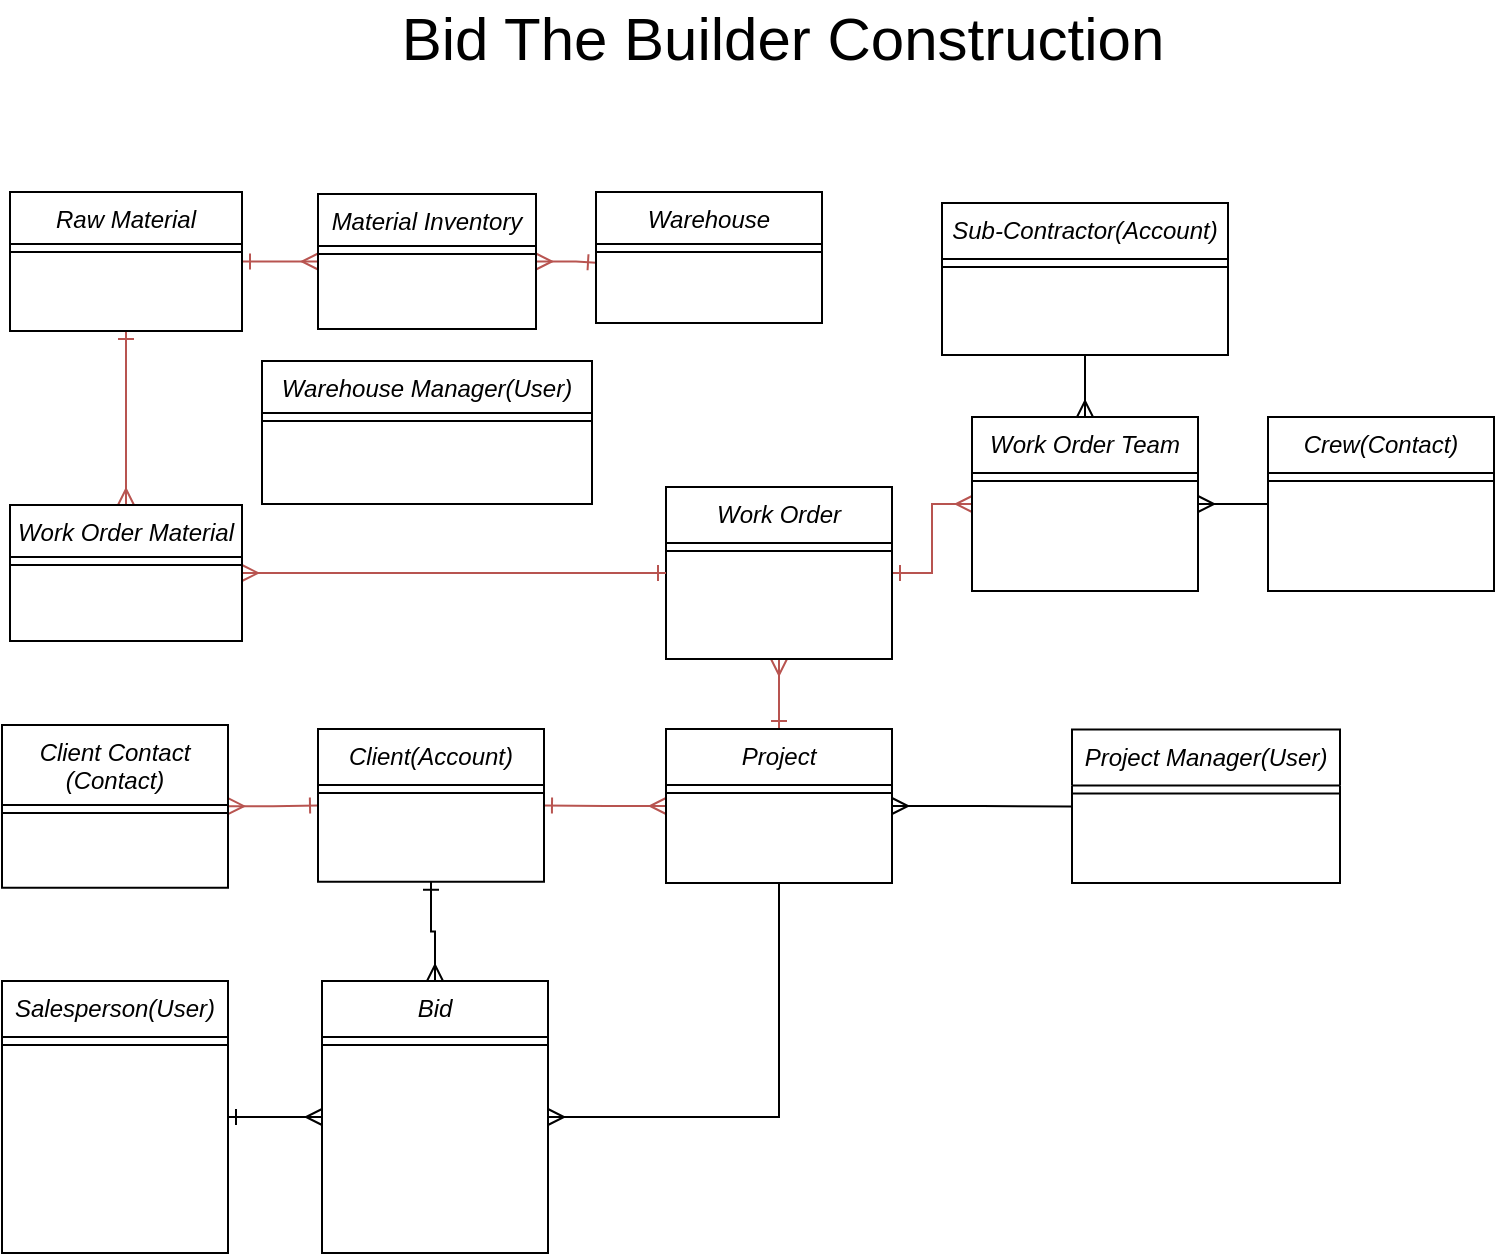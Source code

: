 <mxfile version="14.5.3" type="github">
  <diagram id="C5RBs43oDa-KdzZeNtuy" name="Page-1">
    <mxGraphModel dx="1483" dy="783" grid="0" gridSize="10" guides="1" tooltips="1" connect="1" arrows="1" fold="1" page="1" pageScale="1" pageWidth="1169" pageHeight="827" math="0" shadow="0">
      <root>
        <mxCell id="WIyWlLk6GJQsqaUBKTNV-0" />
        <mxCell id="WIyWlLk6GJQsqaUBKTNV-1" parent="WIyWlLk6GJQsqaUBKTNV-0" />
        <mxCell id="iO6xYrpzPYlNcVCM8KC9-5" value="" style="edgeStyle=orthogonalEdgeStyle;rounded=0;orthogonalLoop=1;jettySize=auto;html=1;startArrow=ERmany;startFill=0;endArrow=ERone;endFill=0;fillColor=#f8cecc;strokeColor=#b85450;" edge="1" parent="WIyWlLk6GJQsqaUBKTNV-1" source="iO6xYrpzPYlNcVCM8KC9-0" target="iO6xYrpzPYlNcVCM8KC9-3">
          <mxGeometry relative="1" as="geometry" />
        </mxCell>
        <mxCell id="iO6xYrpzPYlNcVCM8KC9-8" value="" style="edgeStyle=orthogonalEdgeStyle;rounded=0;orthogonalLoop=1;jettySize=auto;html=1;startArrow=ERmany;startFill=0;endArrow=ERone;endFill=0;fillColor=#f8cecc;strokeColor=#b85450;entryX=0;entryY=1.167;entryDx=0;entryDy=0;entryPerimeter=0;" edge="1" parent="WIyWlLk6GJQsqaUBKTNV-1" source="iO6xYrpzPYlNcVCM8KC9-0" target="iO6xYrpzPYlNcVCM8KC9-7">
          <mxGeometry relative="1" as="geometry" />
        </mxCell>
        <mxCell id="iO6xYrpzPYlNcVCM8KC9-0" value="Material Inventory" style="swimlane;fontStyle=2;align=center;verticalAlign=top;childLayout=stackLayout;horizontal=1;startSize=26;horizontalStack=0;resizeParent=1;resizeLast=0;collapsible=1;marginBottom=0;rounded=0;shadow=0;strokeWidth=1;" vertex="1" parent="WIyWlLk6GJQsqaUBKTNV-1">
          <mxGeometry x="394" y="133" width="109" height="67.5" as="geometry">
            <mxRectangle x="230" y="140" width="160" height="26" as="alternateBounds" />
          </mxGeometry>
        </mxCell>
        <mxCell id="iO6xYrpzPYlNcVCM8KC9-1" value="" style="line;html=1;strokeWidth=1;align=left;verticalAlign=middle;spacingTop=-1;spacingLeft=3;spacingRight=3;rotatable=0;labelPosition=right;points=[];portConstraint=eastwest;" vertex="1" parent="iO6xYrpzPYlNcVCM8KC9-0">
          <mxGeometry y="26" width="109" height="8" as="geometry" />
        </mxCell>
        <mxCell id="iO6xYrpzPYlNcVCM8KC9-54" value="" style="edgeStyle=orthogonalEdgeStyle;rounded=0;orthogonalLoop=1;jettySize=auto;html=1;startArrow=ERone;startFill=0;endArrow=ERmany;endFill=0;fillColor=#f8cecc;strokeColor=#b85450;" edge="1" parent="WIyWlLk6GJQsqaUBKTNV-1" source="iO6xYrpzPYlNcVCM8KC9-3" target="iO6xYrpzPYlNcVCM8KC9-52">
          <mxGeometry relative="1" as="geometry" />
        </mxCell>
        <mxCell id="iO6xYrpzPYlNcVCM8KC9-3" value="Raw Material" style="swimlane;fontStyle=2;align=center;verticalAlign=top;childLayout=stackLayout;horizontal=1;startSize=26;horizontalStack=0;resizeParent=1;resizeLast=0;collapsible=1;marginBottom=0;rounded=0;shadow=0;strokeWidth=1;" vertex="1" parent="WIyWlLk6GJQsqaUBKTNV-1">
          <mxGeometry x="240" y="132" width="116" height="69.5" as="geometry">
            <mxRectangle x="230" y="140" width="160" height="26" as="alternateBounds" />
          </mxGeometry>
        </mxCell>
        <mxCell id="iO6xYrpzPYlNcVCM8KC9-4" value="" style="line;html=1;strokeWidth=1;align=left;verticalAlign=middle;spacingTop=-1;spacingLeft=3;spacingRight=3;rotatable=0;labelPosition=right;points=[];portConstraint=eastwest;" vertex="1" parent="iO6xYrpzPYlNcVCM8KC9-3">
          <mxGeometry y="26" width="116" height="8" as="geometry" />
        </mxCell>
        <mxCell id="iO6xYrpzPYlNcVCM8KC9-18" value="Warehouse Manager(User)" style="swimlane;fontStyle=2;align=center;verticalAlign=top;childLayout=stackLayout;horizontal=1;startSize=26;horizontalStack=0;resizeParent=1;resizeLast=0;collapsible=1;marginBottom=0;rounded=0;shadow=0;strokeWidth=1;" vertex="1" parent="WIyWlLk6GJQsqaUBKTNV-1">
          <mxGeometry x="366" y="216.5" width="165" height="71.5" as="geometry">
            <mxRectangle x="230" y="140" width="160" height="26" as="alternateBounds" />
          </mxGeometry>
        </mxCell>
        <mxCell id="iO6xYrpzPYlNcVCM8KC9-19" value="" style="line;html=1;strokeWidth=1;align=left;verticalAlign=middle;spacingTop=-1;spacingLeft=3;spacingRight=3;rotatable=0;labelPosition=right;points=[];portConstraint=eastwest;" vertex="1" parent="iO6xYrpzPYlNcVCM8KC9-18">
          <mxGeometry y="26" width="165" height="8" as="geometry" />
        </mxCell>
        <mxCell id="iO6xYrpzPYlNcVCM8KC9-25" value="" style="edgeStyle=orthogonalEdgeStyle;rounded=0;orthogonalLoop=1;jettySize=auto;html=1;startArrow=ERmany;startFill=0;endArrow=none;endFill=0;" edge="1" parent="WIyWlLk6GJQsqaUBKTNV-1" source="iO6xYrpzPYlNcVCM8KC9-21" target="iO6xYrpzPYlNcVCM8KC9-23">
          <mxGeometry relative="1" as="geometry" />
        </mxCell>
        <mxCell id="iO6xYrpzPYlNcVCM8KC9-31" value="" style="edgeStyle=orthogonalEdgeStyle;rounded=0;orthogonalLoop=1;jettySize=auto;html=1;startArrow=ERmany;startFill=0;endArrow=ERone;endFill=0;fillColor=#f8cecc;strokeColor=#b85450;" edge="1" parent="WIyWlLk6GJQsqaUBKTNV-1" source="iO6xYrpzPYlNcVCM8KC9-21" target="iO6xYrpzPYlNcVCM8KC9-29">
          <mxGeometry relative="1" as="geometry" />
        </mxCell>
        <mxCell id="iO6xYrpzPYlNcVCM8KC9-37" value="" style="edgeStyle=orthogonalEdgeStyle;rounded=0;orthogonalLoop=1;jettySize=auto;html=1;startArrow=ERmany;startFill=0;endArrow=ERone;endFill=0;fillColor=#f8cecc;strokeColor=#b85450;" edge="1" parent="WIyWlLk6GJQsqaUBKTNV-1" source="iO6xYrpzPYlNcVCM8KC9-35" target="iO6xYrpzPYlNcVCM8KC9-21">
          <mxGeometry relative="1" as="geometry" />
        </mxCell>
        <mxCell id="iO6xYrpzPYlNcVCM8KC9-62" style="edgeStyle=orthogonalEdgeStyle;rounded=0;orthogonalLoop=1;jettySize=auto;html=1;exitX=0.5;exitY=1;exitDx=0;exitDy=0;entryX=1;entryY=0.5;entryDx=0;entryDy=0;startArrow=none;startFill=0;endArrow=ERmany;endFill=0;" edge="1" parent="WIyWlLk6GJQsqaUBKTNV-1" source="iO6xYrpzPYlNcVCM8KC9-21" target="iO6xYrpzPYlNcVCM8KC9-56">
          <mxGeometry relative="1" as="geometry" />
        </mxCell>
        <mxCell id="iO6xYrpzPYlNcVCM8KC9-21" value="Project" style="swimlane;fontStyle=2;align=center;verticalAlign=top;childLayout=stackLayout;horizontal=1;startSize=28;horizontalStack=0;resizeParent=1;resizeLast=0;collapsible=1;marginBottom=0;rounded=0;shadow=0;strokeWidth=1;" vertex="1" parent="WIyWlLk6GJQsqaUBKTNV-1">
          <mxGeometry x="568" y="400.5" width="113" height="77" as="geometry">
            <mxRectangle x="230" y="140" width="160" height="26" as="alternateBounds" />
          </mxGeometry>
        </mxCell>
        <mxCell id="iO6xYrpzPYlNcVCM8KC9-22" value="" style="line;html=1;strokeWidth=1;align=left;verticalAlign=middle;spacingTop=-1;spacingLeft=3;spacingRight=3;rotatable=0;labelPosition=right;points=[];portConstraint=eastwest;" vertex="1" parent="iO6xYrpzPYlNcVCM8KC9-21">
          <mxGeometry y="28" width="113" height="8" as="geometry" />
        </mxCell>
        <mxCell id="iO6xYrpzPYlNcVCM8KC9-6" value="Warehouse" style="swimlane;fontStyle=2;align=center;verticalAlign=top;childLayout=stackLayout;horizontal=1;startSize=26;horizontalStack=0;resizeParent=1;resizeLast=0;collapsible=1;marginBottom=0;rounded=0;shadow=0;strokeWidth=1;" vertex="1" parent="WIyWlLk6GJQsqaUBKTNV-1">
          <mxGeometry x="533" y="132" width="113" height="65.5" as="geometry">
            <mxRectangle x="230" y="140" width="160" height="26" as="alternateBounds" />
          </mxGeometry>
        </mxCell>
        <mxCell id="iO6xYrpzPYlNcVCM8KC9-7" value="" style="line;html=1;strokeWidth=1;align=left;verticalAlign=middle;spacingTop=-1;spacingLeft=3;spacingRight=3;rotatable=0;labelPosition=right;points=[];portConstraint=eastwest;" vertex="1" parent="iO6xYrpzPYlNcVCM8KC9-6">
          <mxGeometry y="26" width="113" height="8" as="geometry" />
        </mxCell>
        <mxCell id="iO6xYrpzPYlNcVCM8KC9-23" value="Project Manager(User)" style="swimlane;fontStyle=2;align=center;verticalAlign=top;childLayout=stackLayout;horizontal=1;startSize=28;horizontalStack=0;resizeParent=1;resizeLast=0;collapsible=1;marginBottom=0;rounded=0;shadow=0;strokeWidth=1;" vertex="1" parent="WIyWlLk6GJQsqaUBKTNV-1">
          <mxGeometry x="771" y="400.75" width="134" height="76.75" as="geometry">
            <mxRectangle x="230" y="140" width="160" height="26" as="alternateBounds" />
          </mxGeometry>
        </mxCell>
        <mxCell id="iO6xYrpzPYlNcVCM8KC9-24" value="" style="line;html=1;strokeWidth=1;align=left;verticalAlign=middle;spacingTop=-1;spacingLeft=3;spacingRight=3;rotatable=0;labelPosition=right;points=[];portConstraint=eastwest;" vertex="1" parent="iO6xYrpzPYlNcVCM8KC9-23">
          <mxGeometry y="28" width="134" height="8" as="geometry" />
        </mxCell>
        <mxCell id="iO6xYrpzPYlNcVCM8KC9-34" value="" style="edgeStyle=orthogonalEdgeStyle;rounded=0;orthogonalLoop=1;jettySize=auto;html=1;startArrow=ERmany;startFill=0;endArrow=ERone;endFill=0;fillColor=#f8cecc;strokeColor=#b85450;" edge="1" parent="WIyWlLk6GJQsqaUBKTNV-1" source="iO6xYrpzPYlNcVCM8KC9-32" target="iO6xYrpzPYlNcVCM8KC9-29">
          <mxGeometry relative="1" as="geometry" />
        </mxCell>
        <mxCell id="iO6xYrpzPYlNcVCM8KC9-58" value="" style="edgeStyle=orthogonalEdgeStyle;rounded=0;orthogonalLoop=1;jettySize=auto;html=1;startArrow=ERone;startFill=0;endArrow=ERmany;endFill=0;" edge="1" parent="WIyWlLk6GJQsqaUBKTNV-1" source="iO6xYrpzPYlNcVCM8KC9-29" target="iO6xYrpzPYlNcVCM8KC9-56">
          <mxGeometry relative="1" as="geometry" />
        </mxCell>
        <mxCell id="iO6xYrpzPYlNcVCM8KC9-29" value="Client(Account)" style="swimlane;fontStyle=2;align=center;verticalAlign=top;childLayout=stackLayout;horizontal=1;startSize=28;horizontalStack=0;resizeParent=1;resizeLast=0;collapsible=1;marginBottom=0;rounded=0;shadow=0;strokeWidth=1;" vertex="1" parent="WIyWlLk6GJQsqaUBKTNV-1">
          <mxGeometry x="394" y="400.5" width="113" height="76.38" as="geometry">
            <mxRectangle x="230" y="140" width="160" height="26" as="alternateBounds" />
          </mxGeometry>
        </mxCell>
        <mxCell id="iO6xYrpzPYlNcVCM8KC9-30" value="" style="line;html=1;strokeWidth=1;align=left;verticalAlign=middle;spacingTop=-1;spacingLeft=3;spacingRight=3;rotatable=0;labelPosition=right;points=[];portConstraint=eastwest;" vertex="1" parent="iO6xYrpzPYlNcVCM8KC9-29">
          <mxGeometry y="28" width="113" height="8" as="geometry" />
        </mxCell>
        <mxCell id="iO6xYrpzPYlNcVCM8KC9-32" value="Client Contact&#xa;(Contact)" style="swimlane;fontStyle=2;align=center;verticalAlign=top;childLayout=stackLayout;horizontal=1;startSize=40;horizontalStack=0;resizeParent=1;resizeLast=0;collapsible=1;marginBottom=0;rounded=0;shadow=0;strokeWidth=1;" vertex="1" parent="WIyWlLk6GJQsqaUBKTNV-1">
          <mxGeometry x="236" y="398.44" width="113" height="81.38" as="geometry">
            <mxRectangle x="230" y="140" width="160" height="26" as="alternateBounds" />
          </mxGeometry>
        </mxCell>
        <mxCell id="iO6xYrpzPYlNcVCM8KC9-33" value="" style="line;html=1;strokeWidth=1;align=left;verticalAlign=middle;spacingTop=-1;spacingLeft=3;spacingRight=3;rotatable=0;labelPosition=right;points=[];portConstraint=eastwest;" vertex="1" parent="iO6xYrpzPYlNcVCM8KC9-32">
          <mxGeometry y="40" width="113" height="8" as="geometry" />
        </mxCell>
        <mxCell id="iO6xYrpzPYlNcVCM8KC9-44" value="" style="edgeStyle=orthogonalEdgeStyle;rounded=0;orthogonalLoop=1;jettySize=auto;html=1;startArrow=ERone;startFill=0;endArrow=ERmany;endFill=0;fillColor=#f8cecc;strokeColor=#b85450;" edge="1" parent="WIyWlLk6GJQsqaUBKTNV-1" source="iO6xYrpzPYlNcVCM8KC9-35" target="iO6xYrpzPYlNcVCM8KC9-42">
          <mxGeometry relative="1" as="geometry" />
        </mxCell>
        <mxCell id="iO6xYrpzPYlNcVCM8KC9-35" value="Work Order" style="swimlane;fontStyle=2;align=center;verticalAlign=top;childLayout=stackLayout;horizontal=1;startSize=28;horizontalStack=0;resizeParent=1;resizeLast=0;collapsible=1;marginBottom=0;rounded=0;shadow=0;strokeWidth=1;" vertex="1" parent="WIyWlLk6GJQsqaUBKTNV-1">
          <mxGeometry x="568" y="279.5" width="113" height="86" as="geometry">
            <mxRectangle x="230" y="140" width="160" height="26" as="alternateBounds" />
          </mxGeometry>
        </mxCell>
        <mxCell id="iO6xYrpzPYlNcVCM8KC9-36" value="" style="line;html=1;strokeWidth=1;align=left;verticalAlign=middle;spacingTop=-1;spacingLeft=3;spacingRight=3;rotatable=0;labelPosition=right;points=[];portConstraint=eastwest;" vertex="1" parent="iO6xYrpzPYlNcVCM8KC9-35">
          <mxGeometry y="28" width="113" height="8" as="geometry" />
        </mxCell>
        <mxCell id="iO6xYrpzPYlNcVCM8KC9-47" value="" style="edgeStyle=orthogonalEdgeStyle;rounded=0;orthogonalLoop=1;jettySize=auto;html=1;startArrow=ERmany;startFill=0;endArrow=none;endFill=0;" edge="1" parent="WIyWlLk6GJQsqaUBKTNV-1" source="iO6xYrpzPYlNcVCM8KC9-42" target="iO6xYrpzPYlNcVCM8KC9-45">
          <mxGeometry relative="1" as="geometry" />
        </mxCell>
        <mxCell id="iO6xYrpzPYlNcVCM8KC9-50" value="" style="edgeStyle=orthogonalEdgeStyle;rounded=0;orthogonalLoop=1;jettySize=auto;html=1;startArrow=ERmany;startFill=0;endArrow=none;endFill=0;" edge="1" parent="WIyWlLk6GJQsqaUBKTNV-1" source="iO6xYrpzPYlNcVCM8KC9-42" target="iO6xYrpzPYlNcVCM8KC9-48">
          <mxGeometry relative="1" as="geometry" />
        </mxCell>
        <mxCell id="iO6xYrpzPYlNcVCM8KC9-42" value="Work Order Team" style="swimlane;fontStyle=2;align=center;verticalAlign=top;childLayout=stackLayout;horizontal=1;startSize=28;horizontalStack=0;resizeParent=1;resizeLast=0;collapsible=1;marginBottom=0;rounded=0;shadow=0;strokeWidth=1;" vertex="1" parent="WIyWlLk6GJQsqaUBKTNV-1">
          <mxGeometry x="721" y="244.5" width="113" height="87" as="geometry">
            <mxRectangle x="230" y="140" width="160" height="26" as="alternateBounds" />
          </mxGeometry>
        </mxCell>
        <mxCell id="iO6xYrpzPYlNcVCM8KC9-43" value="" style="line;html=1;strokeWidth=1;align=left;verticalAlign=middle;spacingTop=-1;spacingLeft=3;spacingRight=3;rotatable=0;labelPosition=right;points=[];portConstraint=eastwest;" vertex="1" parent="iO6xYrpzPYlNcVCM8KC9-42">
          <mxGeometry y="28" width="113" height="8" as="geometry" />
        </mxCell>
        <mxCell id="iO6xYrpzPYlNcVCM8KC9-45" value="Sub-Contractor(Account)" style="swimlane;fontStyle=2;align=center;verticalAlign=top;childLayout=stackLayout;horizontal=1;startSize=28;horizontalStack=0;resizeParent=1;resizeLast=0;collapsible=1;marginBottom=0;rounded=0;shadow=0;strokeWidth=1;" vertex="1" parent="WIyWlLk6GJQsqaUBKTNV-1">
          <mxGeometry x="706" y="137.5" width="143" height="76" as="geometry">
            <mxRectangle x="230" y="140" width="160" height="26" as="alternateBounds" />
          </mxGeometry>
        </mxCell>
        <mxCell id="iO6xYrpzPYlNcVCM8KC9-46" value="" style="line;html=1;strokeWidth=1;align=left;verticalAlign=middle;spacingTop=-1;spacingLeft=3;spacingRight=3;rotatable=0;labelPosition=right;points=[];portConstraint=eastwest;" vertex="1" parent="iO6xYrpzPYlNcVCM8KC9-45">
          <mxGeometry y="28" width="143" height="8" as="geometry" />
        </mxCell>
        <mxCell id="iO6xYrpzPYlNcVCM8KC9-48" value="Crew(Contact)" style="swimlane;fontStyle=2;align=center;verticalAlign=top;childLayout=stackLayout;horizontal=1;startSize=28;horizontalStack=0;resizeParent=1;resizeLast=0;collapsible=1;marginBottom=0;rounded=0;shadow=0;strokeWidth=1;" vertex="1" parent="WIyWlLk6GJQsqaUBKTNV-1">
          <mxGeometry x="869" y="244.5" width="113" height="87" as="geometry">
            <mxRectangle x="230" y="140" width="160" height="26" as="alternateBounds" />
          </mxGeometry>
        </mxCell>
        <mxCell id="iO6xYrpzPYlNcVCM8KC9-49" value="" style="line;html=1;strokeWidth=1;align=left;verticalAlign=middle;spacingTop=-1;spacingLeft=3;spacingRight=3;rotatable=0;labelPosition=right;points=[];portConstraint=eastwest;" vertex="1" parent="iO6xYrpzPYlNcVCM8KC9-48">
          <mxGeometry y="28" width="113" height="8" as="geometry" />
        </mxCell>
        <mxCell id="iO6xYrpzPYlNcVCM8KC9-55" style="edgeStyle=orthogonalEdgeStyle;rounded=0;orthogonalLoop=1;jettySize=auto;html=1;exitX=0;exitY=0.5;exitDx=0;exitDy=0;entryX=1;entryY=0.5;entryDx=0;entryDy=0;startArrow=ERone;startFill=0;endArrow=ERmany;endFill=0;fillColor=#f8cecc;strokeColor=#b85450;" edge="1" parent="WIyWlLk6GJQsqaUBKTNV-1" source="iO6xYrpzPYlNcVCM8KC9-35" target="iO6xYrpzPYlNcVCM8KC9-52">
          <mxGeometry relative="1" as="geometry" />
        </mxCell>
        <mxCell id="iO6xYrpzPYlNcVCM8KC9-52" value="Work Order Material" style="swimlane;fontStyle=2;align=center;verticalAlign=top;childLayout=stackLayout;horizontal=1;startSize=26;horizontalStack=0;resizeParent=1;resizeLast=0;collapsible=1;marginBottom=0;rounded=0;shadow=0;strokeWidth=1;" vertex="1" parent="WIyWlLk6GJQsqaUBKTNV-1">
          <mxGeometry x="240" y="288.5" width="116" height="68" as="geometry">
            <mxRectangle x="230" y="140" width="160" height="26" as="alternateBounds" />
          </mxGeometry>
        </mxCell>
        <mxCell id="iO6xYrpzPYlNcVCM8KC9-53" value="" style="line;html=1;strokeWidth=1;align=left;verticalAlign=middle;spacingTop=-1;spacingLeft=3;spacingRight=3;rotatable=0;labelPosition=right;points=[];portConstraint=eastwest;" vertex="1" parent="iO6xYrpzPYlNcVCM8KC9-52">
          <mxGeometry y="26" width="116" height="8" as="geometry" />
        </mxCell>
        <mxCell id="iO6xYrpzPYlNcVCM8KC9-61" value="" style="edgeStyle=orthogonalEdgeStyle;rounded=0;orthogonalLoop=1;jettySize=auto;html=1;startArrow=ERone;startFill=0;endArrow=ERmany;endFill=0;" edge="1" parent="WIyWlLk6GJQsqaUBKTNV-1" source="iO6xYrpzPYlNcVCM8KC9-59" target="iO6xYrpzPYlNcVCM8KC9-56">
          <mxGeometry relative="1" as="geometry" />
        </mxCell>
        <mxCell id="iO6xYrpzPYlNcVCM8KC9-56" value="Bid" style="swimlane;fontStyle=2;align=center;verticalAlign=top;childLayout=stackLayout;horizontal=1;startSize=28;horizontalStack=0;resizeParent=1;resizeLast=0;collapsible=1;marginBottom=0;rounded=0;shadow=0;strokeWidth=1;" vertex="1" parent="WIyWlLk6GJQsqaUBKTNV-1">
          <mxGeometry x="396" y="526.5" width="113" height="136" as="geometry">
            <mxRectangle x="230" y="140" width="160" height="26" as="alternateBounds" />
          </mxGeometry>
        </mxCell>
        <mxCell id="iO6xYrpzPYlNcVCM8KC9-57" value="" style="line;html=1;strokeWidth=1;align=left;verticalAlign=middle;spacingTop=-1;spacingLeft=3;spacingRight=3;rotatable=0;labelPosition=right;points=[];portConstraint=eastwest;" vertex="1" parent="iO6xYrpzPYlNcVCM8KC9-56">
          <mxGeometry y="28" width="113" height="8" as="geometry" />
        </mxCell>
        <mxCell id="iO6xYrpzPYlNcVCM8KC9-59" value="Salesperson(User)" style="swimlane;fontStyle=2;align=center;verticalAlign=top;childLayout=stackLayout;horizontal=1;startSize=28;horizontalStack=0;resizeParent=1;resizeLast=0;collapsible=1;marginBottom=0;rounded=0;shadow=0;strokeWidth=1;" vertex="1" parent="WIyWlLk6GJQsqaUBKTNV-1">
          <mxGeometry x="236" y="526.5" width="113" height="136" as="geometry">
            <mxRectangle x="230" y="140" width="160" height="26" as="alternateBounds" />
          </mxGeometry>
        </mxCell>
        <mxCell id="iO6xYrpzPYlNcVCM8KC9-60" value="" style="line;html=1;strokeWidth=1;align=left;verticalAlign=middle;spacingTop=-1;spacingLeft=3;spacingRight=3;rotatable=0;labelPosition=right;points=[];portConstraint=eastwest;" vertex="1" parent="iO6xYrpzPYlNcVCM8KC9-59">
          <mxGeometry y="28" width="113" height="8" as="geometry" />
        </mxCell>
        <mxCell id="iO6xYrpzPYlNcVCM8KC9-63" value="&lt;font&gt;&lt;font style=&quot;font-size: 30px&quot;&gt;Bid The Builder Construction&lt;/font&gt;&lt;br&gt;&lt;/font&gt;" style="text;html=1;align=center;verticalAlign=middle;resizable=0;points=[];autosize=1;" vertex="1" parent="WIyWlLk6GJQsqaUBKTNV-1">
          <mxGeometry x="430" y="43" width="392" height="23" as="geometry" />
        </mxCell>
      </root>
    </mxGraphModel>
  </diagram>
</mxfile>
